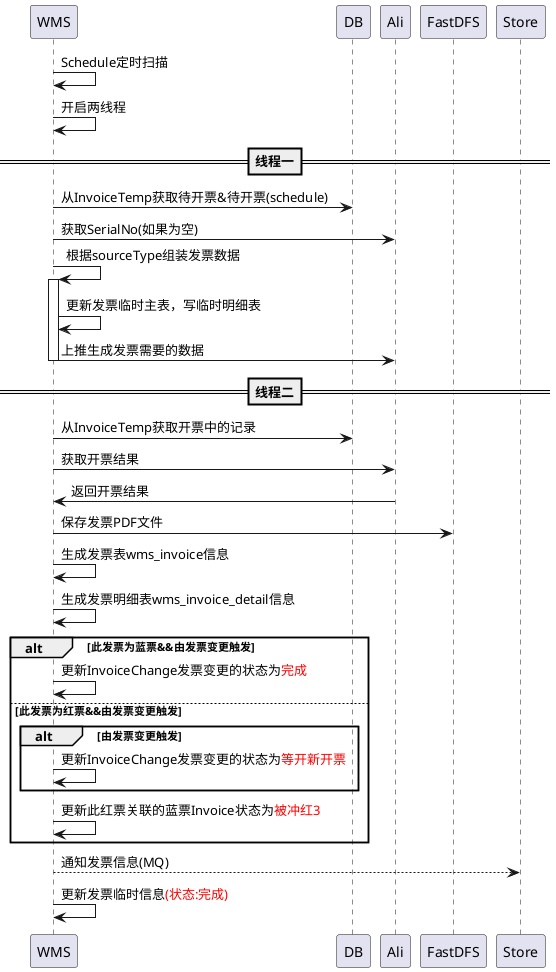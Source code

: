 @startuml

participant WMS as wms
participant DB as db
participant Ali as ali
participant FastDFS as dfs
participant Store as store

wms->wms:Schedule定时扫描
wms->wms:开启两线程
==线程一==
wms->db:从InvoiceTemp获取待开票&待开票(schedule)
wms->ali:获取SerialNo(如果为空)

wms->wms:根据sourceType组装发票数据
activate wms
wms->wms:更新发票临时主表，写临时明细表
wms->ali:上推生成发票需要的数据
deactivate wms

==线程二==
wms->db:从InvoiceTemp获取开票中的记录
wms->ali:获取开票结果
wms<-ali:返回开票结果
wms->dfs:保存发票PDF文件
wms->wms:生成发票表wms_invoice信息
wms->wms:生成发票明细表wms_invoice_detail信息

alt 此发票为蓝票&&由发票变更触发
    wms->wms:更新InvoiceChange发票变更的状态为<font color=red>完成
else 此发票为红票&&由发票变更触发
    alt 由发票变更触发
        wms->wms:更新InvoiceChange发票变更的状态为<font color=red>等开新开票
    end
    wms->wms:更新此红票关联的蓝票Invoice状态为<font color=red>被冲红3
end

wms-->store:通知发票信息(MQ)

wms->wms:更新发票临时信息<font color=red>(状态:完成)
@enduml